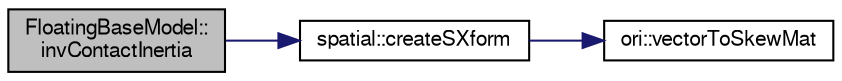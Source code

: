 digraph "FloatingBaseModel::invContactInertia"
{
  edge [fontname="FreeSans",fontsize="10",labelfontname="FreeSans",labelfontsize="10"];
  node [fontname="FreeSans",fontsize="10",shape=record];
  rankdir="LR";
  Node1 [label="FloatingBaseModel::\linvContactInertia",height=0.2,width=0.4,color="black", fillcolor="grey75", style="filled", fontcolor="black"];
  Node1 -> Node2 [color="midnightblue",fontsize="10",style="solid",fontname="FreeSans"];
  Node2 [label="spatial::createSXform",height=0.2,width=0.4,color="black", fillcolor="white", style="filled",URL="$de/d1a/namespacespatial.html#ae4a2145f3028087511b4f17c0152ec83"];
  Node2 -> Node3 [color="midnightblue",fontsize="10",style="solid",fontname="FreeSans"];
  Node3 [label="ori::vectorToSkewMat",height=0.2,width=0.4,color="black", fillcolor="white", style="filled",URL="$da/d9b/namespaceori.html#a153f2a76610f0c5524da3f8bf8fa4dfa"];
}
